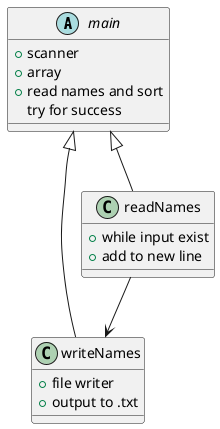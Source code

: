 @startuml
abstract class main {
    +scanner
   +array
   +read names and sort
   try for success

}
class writeNames {
    +file writer
    +output to .txt

}
class readNames {
    +while input exist
    +add to new line
}
main <|-- writeNames
readNames --> writeNames
main <|-- readNames
@enduml